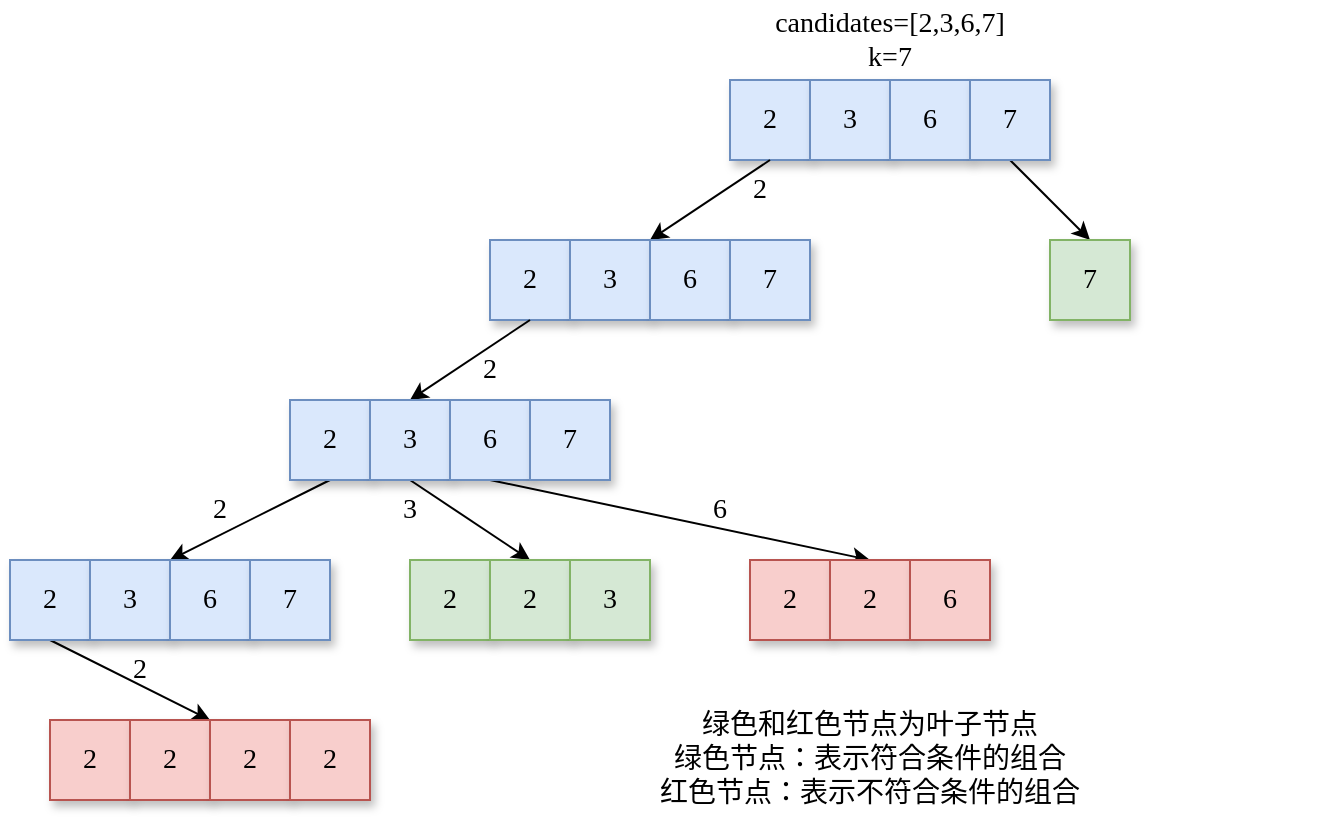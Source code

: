 <mxfile version="16.5.2" type="github">
  <diagram id="VmhMzs8Zjt3d0bLiN4BX" name="第 1 页">
    <mxGraphModel dx="1422" dy="762" grid="1" gridSize="10" guides="1" tooltips="1" connect="1" arrows="1" fold="1" page="1" pageScale="1" pageWidth="827" pageHeight="1169" background="#ffffff" math="0" shadow="0">
      <root>
        <mxCell id="0" />
        <mxCell id="1" parent="0" />
        <mxCell id="hxtxEllvOD_53zIw53Yv-1" value="绿色和红色节点为叶子节点&lt;br&gt;绿色节点：表示符合条件的组合&lt;br&gt;红色节点：表示不符合条件的组合" style="text;html=1;strokeColor=none;fillColor=none;align=center;verticalAlign=middle;whiteSpace=wrap;rounded=0;shadow=1;fontFamily=Comic Sans MS;fontSize=14;opacity=50;" vertex="1" parent="1">
          <mxGeometry x="280" y="395" width="460" height="50" as="geometry" />
        </mxCell>
        <mxCell id="hxtxEllvOD_53zIw53Yv-2" value="candidates=[2,3,6,7]&lt;br&gt;k=7" style="text;html=1;strokeColor=none;fillColor=none;align=center;verticalAlign=middle;whiteSpace=wrap;rounded=0;shadow=0;dashed=1;fontFamily=Comic Sans MS;fontSize=14;opacity=50;" vertex="1" parent="1">
          <mxGeometry x="440" y="40" width="160" height="40" as="geometry" />
        </mxCell>
        <mxCell id="hxtxEllvOD_53zIw53Yv-3" value="&lt;font style=&quot;font-size: 14px&quot; face=&quot;Comic Sans MS&quot;&gt;2&lt;/font&gt;" style="rounded=0;whiteSpace=wrap;html=1;fillColor=#dae8fc;strokeColor=#6c8ebf;shadow=1;" vertex="1" parent="1">
          <mxGeometry x="440" y="80" width="40" height="40" as="geometry" />
        </mxCell>
        <mxCell id="hxtxEllvOD_53zIw53Yv-4" value="&lt;font style=&quot;font-size: 14px&quot; face=&quot;Comic Sans MS&quot;&gt;3&lt;/font&gt;" style="rounded=0;whiteSpace=wrap;html=1;fillColor=#dae8fc;strokeColor=#6c8ebf;shadow=1;" vertex="1" parent="1">
          <mxGeometry x="480" y="80" width="40" height="40" as="geometry" />
        </mxCell>
        <mxCell id="hxtxEllvOD_53zIw53Yv-5" style="rounded=0;orthogonalLoop=1;jettySize=auto;html=1;exitX=0.5;exitY=1;exitDx=0;exitDy=0;entryX=0;entryY=0;entryDx=0;entryDy=0;" edge="1" parent="1" source="hxtxEllvOD_53zIw53Yv-3" target="hxtxEllvOD_53zIw53Yv-13">
          <mxGeometry relative="1" as="geometry" />
        </mxCell>
        <mxCell id="hxtxEllvOD_53zIw53Yv-6" style="edgeStyle=none;rounded=0;orthogonalLoop=1;jettySize=auto;html=1;exitX=0.5;exitY=1;exitDx=0;exitDy=0;entryX=0.5;entryY=0;entryDx=0;entryDy=0;" edge="1" parent="1" source="hxtxEllvOD_53zIw53Yv-8" target="hxtxEllvOD_53zIw53Yv-49">
          <mxGeometry relative="1" as="geometry">
            <mxPoint x="640" y="160" as="targetPoint" />
          </mxGeometry>
        </mxCell>
        <mxCell id="hxtxEllvOD_53zIw53Yv-7" value="&lt;font style=&quot;font-size: 14px&quot; face=&quot;Comic Sans MS&quot;&gt;6&lt;/font&gt;" style="rounded=0;whiteSpace=wrap;html=1;fillColor=#dae8fc;strokeColor=#6c8ebf;shadow=1;" vertex="1" parent="1">
          <mxGeometry x="520" y="80" width="40" height="40" as="geometry" />
        </mxCell>
        <mxCell id="hxtxEllvOD_53zIw53Yv-8" value="&lt;font style=&quot;font-size: 14px&quot; face=&quot;Comic Sans MS&quot;&gt;7&lt;/font&gt;" style="rounded=0;whiteSpace=wrap;html=1;fillColor=#dae8fc;strokeColor=#6c8ebf;shadow=1;" vertex="1" parent="1">
          <mxGeometry x="560" y="80" width="40" height="40" as="geometry" />
        </mxCell>
        <mxCell id="hxtxEllvOD_53zIw53Yv-9" value="&lt;font style=&quot;font-size: 14px&quot; face=&quot;Comic Sans MS&quot;&gt;2&lt;/font&gt;" style="rounded=0;whiteSpace=wrap;html=1;fillColor=#dae8fc;strokeColor=#6c8ebf;shadow=1;" vertex="1" parent="1">
          <mxGeometry x="320" y="160" width="40" height="40" as="geometry" />
        </mxCell>
        <mxCell id="hxtxEllvOD_53zIw53Yv-10" style="edgeStyle=none;rounded=0;orthogonalLoop=1;jettySize=auto;html=1;exitX=0.5;exitY=1;exitDx=0;exitDy=0;entryX=0.5;entryY=0;entryDx=0;entryDy=0;" edge="1" parent="1" source="hxtxEllvOD_53zIw53Yv-9" target="hxtxEllvOD_53zIw53Yv-41">
          <mxGeometry relative="1" as="geometry">
            <mxPoint x="280" y="240" as="targetPoint" />
          </mxGeometry>
        </mxCell>
        <mxCell id="hxtxEllvOD_53zIw53Yv-11" value="&lt;font style=&quot;font-size: 14px&quot; face=&quot;Comic Sans MS&quot;&gt;3&lt;/font&gt;" style="rounded=0;whiteSpace=wrap;html=1;fillColor=#dae8fc;strokeColor=#6c8ebf;shadow=1;" vertex="1" parent="1">
          <mxGeometry x="360" y="160" width="40" height="40" as="geometry" />
        </mxCell>
        <mxCell id="hxtxEllvOD_53zIw53Yv-13" value="&lt;font style=&quot;font-size: 14px&quot; face=&quot;Comic Sans MS&quot;&gt;6&lt;/font&gt;" style="rounded=0;whiteSpace=wrap;html=1;fillColor=#dae8fc;strokeColor=#6c8ebf;shadow=1;" vertex="1" parent="1">
          <mxGeometry x="400" y="160" width="40" height="40" as="geometry" />
        </mxCell>
        <mxCell id="hxtxEllvOD_53zIw53Yv-15" value="&lt;font style=&quot;font-size: 14px&quot; face=&quot;Comic Sans MS&quot;&gt;7&lt;/font&gt;" style="rounded=0;whiteSpace=wrap;html=1;fillColor=#dae8fc;strokeColor=#6c8ebf;shadow=1;" vertex="1" parent="1">
          <mxGeometry x="440" y="160" width="40" height="40" as="geometry" />
        </mxCell>
        <mxCell id="hxtxEllvOD_53zIw53Yv-33" value="&lt;font face=&quot;Comic Sans MS&quot; style=&quot;font-size: 14px&quot;&gt;2&lt;/font&gt;" style="text;html=1;strokeColor=none;fillColor=none;align=center;verticalAlign=middle;whiteSpace=wrap;rounded=0;" vertex="1" parent="1">
          <mxGeometry x="440" y="120" width="30" height="30" as="geometry" />
        </mxCell>
        <mxCell id="hxtxEllvOD_53zIw53Yv-34" value="&lt;font face=&quot;Comic Sans MS&quot; style=&quot;font-size: 14px&quot;&gt;2&lt;/font&gt;" style="text;html=1;strokeColor=none;fillColor=none;align=center;verticalAlign=middle;whiteSpace=wrap;rounded=0;" vertex="1" parent="1">
          <mxGeometry x="305" y="210" width="30" height="30" as="geometry" />
        </mxCell>
        <mxCell id="hxtxEllvOD_53zIw53Yv-59" style="edgeStyle=none;rounded=0;orthogonalLoop=1;jettySize=auto;html=1;exitX=0.5;exitY=1;exitDx=0;exitDy=0;entryX=1;entryY=0;entryDx=0;entryDy=0;" edge="1" parent="1" source="hxtxEllvOD_53zIw53Yv-40" target="hxtxEllvOD_53zIw53Yv-56">
          <mxGeometry relative="1" as="geometry" />
        </mxCell>
        <mxCell id="hxtxEllvOD_53zIw53Yv-40" value="&lt;font style=&quot;font-size: 14px&quot; face=&quot;Comic Sans MS&quot;&gt;2&lt;/font&gt;" style="rounded=0;whiteSpace=wrap;html=1;fillColor=#dae8fc;strokeColor=#6c8ebf;shadow=1;" vertex="1" parent="1">
          <mxGeometry x="220" y="240" width="40" height="40" as="geometry" />
        </mxCell>
        <mxCell id="hxtxEllvOD_53zIw53Yv-47" style="rounded=0;orthogonalLoop=1;jettySize=auto;html=1;exitX=0.5;exitY=1;exitDx=0;exitDy=0;entryX=0.5;entryY=0;entryDx=0;entryDy=0;" edge="1" parent="1" source="hxtxEllvOD_53zIw53Yv-41" target="hxtxEllvOD_53zIw53Yv-45">
          <mxGeometry relative="1" as="geometry" />
        </mxCell>
        <mxCell id="hxtxEllvOD_53zIw53Yv-41" value="&lt;font style=&quot;font-size: 14px&quot; face=&quot;Comic Sans MS&quot;&gt;3&lt;/font&gt;" style="rounded=0;whiteSpace=wrap;html=1;fillColor=#dae8fc;strokeColor=#6c8ebf;shadow=1;" vertex="1" parent="1">
          <mxGeometry x="260" y="240" width="40" height="40" as="geometry" />
        </mxCell>
        <mxCell id="hxtxEllvOD_53zIw53Yv-53" style="edgeStyle=none;rounded=0;orthogonalLoop=1;jettySize=auto;html=1;exitX=0.5;exitY=1;exitDx=0;exitDy=0;entryX=0.5;entryY=0;entryDx=0;entryDy=0;" edge="1" parent="1" source="hxtxEllvOD_53zIw53Yv-42" target="hxtxEllvOD_53zIw53Yv-51">
          <mxGeometry relative="1" as="geometry" />
        </mxCell>
        <mxCell id="hxtxEllvOD_53zIw53Yv-42" value="&lt;font style=&quot;font-size: 14px&quot; face=&quot;Comic Sans MS&quot;&gt;6&lt;/font&gt;" style="rounded=0;whiteSpace=wrap;html=1;fillColor=#dae8fc;strokeColor=#6c8ebf;shadow=1;" vertex="1" parent="1">
          <mxGeometry x="300" y="240" width="40" height="40" as="geometry" />
        </mxCell>
        <mxCell id="hxtxEllvOD_53zIw53Yv-43" value="&lt;font style=&quot;font-size: 14px&quot; face=&quot;Comic Sans MS&quot;&gt;7&lt;/font&gt;" style="rounded=0;whiteSpace=wrap;html=1;fillColor=#dae8fc;strokeColor=#6c8ebf;shadow=1;" vertex="1" parent="1">
          <mxGeometry x="340" y="240" width="40" height="40" as="geometry" />
        </mxCell>
        <mxCell id="hxtxEllvOD_53zIw53Yv-44" value="&lt;font style=&quot;font-size: 14px&quot; face=&quot;Comic Sans MS&quot;&gt;2&lt;/font&gt;" style="rounded=0;whiteSpace=wrap;html=1;fillColor=#d5e8d4;strokeColor=#82b366;shadow=1;" vertex="1" parent="1">
          <mxGeometry x="280" y="320" width="40" height="40" as="geometry" />
        </mxCell>
        <mxCell id="hxtxEllvOD_53zIw53Yv-45" value="&lt;font style=&quot;font-size: 14px&quot; face=&quot;Comic Sans MS&quot;&gt;2&lt;/font&gt;" style="rounded=0;whiteSpace=wrap;html=1;fillColor=#d5e8d4;strokeColor=#82b366;shadow=1;" vertex="1" parent="1">
          <mxGeometry x="320" y="320" width="40" height="40" as="geometry" />
        </mxCell>
        <mxCell id="hxtxEllvOD_53zIw53Yv-46" value="&lt;font style=&quot;font-size: 14px&quot; face=&quot;Comic Sans MS&quot;&gt;3&lt;/font&gt;" style="rounded=0;whiteSpace=wrap;html=1;fillColor=#d5e8d4;strokeColor=#82b366;shadow=1;" vertex="1" parent="1">
          <mxGeometry x="360" y="320" width="40" height="40" as="geometry" />
        </mxCell>
        <mxCell id="hxtxEllvOD_53zIw53Yv-48" value="&lt;font face=&quot;Comic Sans MS&quot; style=&quot;font-size: 14px&quot;&gt;3&lt;/font&gt;" style="text;html=1;strokeColor=none;fillColor=none;align=center;verticalAlign=middle;whiteSpace=wrap;rounded=0;" vertex="1" parent="1">
          <mxGeometry x="265" y="280" width="30" height="30" as="geometry" />
        </mxCell>
        <mxCell id="hxtxEllvOD_53zIw53Yv-49" value="&lt;font style=&quot;font-size: 14px&quot; face=&quot;Comic Sans MS&quot;&gt;7&lt;/font&gt;" style="rounded=0;whiteSpace=wrap;html=1;fillColor=#d5e8d4;strokeColor=#82b366;shadow=1;" vertex="1" parent="1">
          <mxGeometry x="600" y="160" width="40" height="40" as="geometry" />
        </mxCell>
        <mxCell id="hxtxEllvOD_53zIw53Yv-50" value="&lt;font style=&quot;font-size: 14px&quot; face=&quot;Comic Sans MS&quot;&gt;2&lt;/font&gt;" style="rounded=0;whiteSpace=wrap;html=1;fillColor=#f8cecc;strokeColor=#b85450;shadow=1;" vertex="1" parent="1">
          <mxGeometry x="450" y="320" width="40" height="40" as="geometry" />
        </mxCell>
        <mxCell id="hxtxEllvOD_53zIw53Yv-51" value="&lt;font style=&quot;font-size: 14px&quot; face=&quot;Comic Sans MS&quot;&gt;2&lt;/font&gt;" style="rounded=0;whiteSpace=wrap;html=1;fillColor=#f8cecc;strokeColor=#b85450;shadow=1;" vertex="1" parent="1">
          <mxGeometry x="490" y="320" width="40" height="40" as="geometry" />
        </mxCell>
        <mxCell id="hxtxEllvOD_53zIw53Yv-52" value="&lt;font style=&quot;font-size: 14px&quot; face=&quot;Comic Sans MS&quot;&gt;6&lt;/font&gt;" style="rounded=0;whiteSpace=wrap;html=1;fillColor=#f8cecc;strokeColor=#b85450;shadow=1;" vertex="1" parent="1">
          <mxGeometry x="530" y="320" width="40" height="40" as="geometry" />
        </mxCell>
        <mxCell id="hxtxEllvOD_53zIw53Yv-54" value="&lt;font face=&quot;Comic Sans MS&quot; style=&quot;font-size: 14px&quot;&gt;6&lt;/font&gt;" style="text;html=1;strokeColor=none;fillColor=none;align=center;verticalAlign=middle;whiteSpace=wrap;rounded=0;" vertex="1" parent="1">
          <mxGeometry x="420" y="280" width="30" height="30" as="geometry" />
        </mxCell>
        <mxCell id="hxtxEllvOD_53zIw53Yv-64" style="edgeStyle=none;rounded=0;orthogonalLoop=1;jettySize=auto;html=1;exitX=0.5;exitY=1;exitDx=0;exitDy=0;entryX=0;entryY=0;entryDx=0;entryDy=0;" edge="1" parent="1" source="hxtxEllvOD_53zIw53Yv-55" target="hxtxEllvOD_53zIw53Yv-62">
          <mxGeometry relative="1" as="geometry" />
        </mxCell>
        <mxCell id="hxtxEllvOD_53zIw53Yv-55" value="&lt;font style=&quot;font-size: 14px&quot; face=&quot;Comic Sans MS&quot;&gt;2&lt;/font&gt;" style="rounded=0;whiteSpace=wrap;html=1;fillColor=#dae8fc;strokeColor=#6c8ebf;shadow=1;" vertex="1" parent="1">
          <mxGeometry x="80" y="320" width="40" height="40" as="geometry" />
        </mxCell>
        <mxCell id="hxtxEllvOD_53zIw53Yv-56" value="&lt;font style=&quot;font-size: 14px&quot; face=&quot;Comic Sans MS&quot;&gt;3&lt;/font&gt;" style="rounded=0;whiteSpace=wrap;html=1;fillColor=#dae8fc;strokeColor=#6c8ebf;shadow=1;" vertex="1" parent="1">
          <mxGeometry x="120" y="320" width="40" height="40" as="geometry" />
        </mxCell>
        <mxCell id="hxtxEllvOD_53zIw53Yv-57" value="&lt;font style=&quot;font-size: 14px&quot; face=&quot;Comic Sans MS&quot;&gt;6&lt;/font&gt;" style="rounded=0;whiteSpace=wrap;html=1;fillColor=#dae8fc;strokeColor=#6c8ebf;shadow=1;" vertex="1" parent="1">
          <mxGeometry x="160" y="320" width="40" height="40" as="geometry" />
        </mxCell>
        <mxCell id="hxtxEllvOD_53zIw53Yv-58" value="&lt;font style=&quot;font-size: 14px&quot; face=&quot;Comic Sans MS&quot;&gt;7&lt;/font&gt;" style="rounded=0;whiteSpace=wrap;html=1;fillColor=#dae8fc;strokeColor=#6c8ebf;shadow=1;" vertex="1" parent="1">
          <mxGeometry x="200" y="320" width="40" height="40" as="geometry" />
        </mxCell>
        <mxCell id="hxtxEllvOD_53zIw53Yv-60" value="&lt;font style=&quot;font-size: 14px&quot; face=&quot;Comic Sans MS&quot;&gt;2&lt;/font&gt;" style="rounded=0;whiteSpace=wrap;html=1;fillColor=#f8cecc;strokeColor=#b85450;shadow=1;" vertex="1" parent="1">
          <mxGeometry x="100" y="400" width="40" height="40" as="geometry" />
        </mxCell>
        <mxCell id="hxtxEllvOD_53zIw53Yv-61" value="&lt;font style=&quot;font-size: 14px&quot; face=&quot;Comic Sans MS&quot;&gt;2&lt;/font&gt;" style="rounded=0;whiteSpace=wrap;html=1;fillColor=#f8cecc;strokeColor=#b85450;shadow=1;" vertex="1" parent="1">
          <mxGeometry x="140" y="400" width="40" height="40" as="geometry" />
        </mxCell>
        <mxCell id="hxtxEllvOD_53zIw53Yv-62" value="&lt;font style=&quot;font-size: 14px&quot; face=&quot;Comic Sans MS&quot;&gt;2&lt;/font&gt;" style="rounded=0;whiteSpace=wrap;html=1;fillColor=#f8cecc;strokeColor=#b85450;shadow=1;" vertex="1" parent="1">
          <mxGeometry x="180" y="400" width="40" height="40" as="geometry" />
        </mxCell>
        <mxCell id="hxtxEllvOD_53zIw53Yv-63" value="&lt;font style=&quot;font-size: 14px&quot; face=&quot;Comic Sans MS&quot;&gt;2&lt;/font&gt;" style="rounded=0;whiteSpace=wrap;html=1;fillColor=#f8cecc;strokeColor=#b85450;shadow=1;" vertex="1" parent="1">
          <mxGeometry x="220" y="400" width="40" height="40" as="geometry" />
        </mxCell>
        <mxCell id="hxtxEllvOD_53zIw53Yv-65" value="&lt;font face=&quot;Comic Sans MS&quot; style=&quot;font-size: 14px&quot;&gt;2&lt;/font&gt;" style="text;html=1;strokeColor=none;fillColor=none;align=center;verticalAlign=middle;whiteSpace=wrap;rounded=0;" vertex="1" parent="1">
          <mxGeometry x="170" y="280" width="30" height="30" as="geometry" />
        </mxCell>
        <mxCell id="hxtxEllvOD_53zIw53Yv-66" value="&lt;font face=&quot;Comic Sans MS&quot; style=&quot;font-size: 14px&quot;&gt;2&lt;/font&gt;" style="text;html=1;strokeColor=none;fillColor=none;align=center;verticalAlign=middle;whiteSpace=wrap;rounded=0;" vertex="1" parent="1">
          <mxGeometry x="130" y="360" width="30" height="30" as="geometry" />
        </mxCell>
      </root>
    </mxGraphModel>
  </diagram>
</mxfile>
